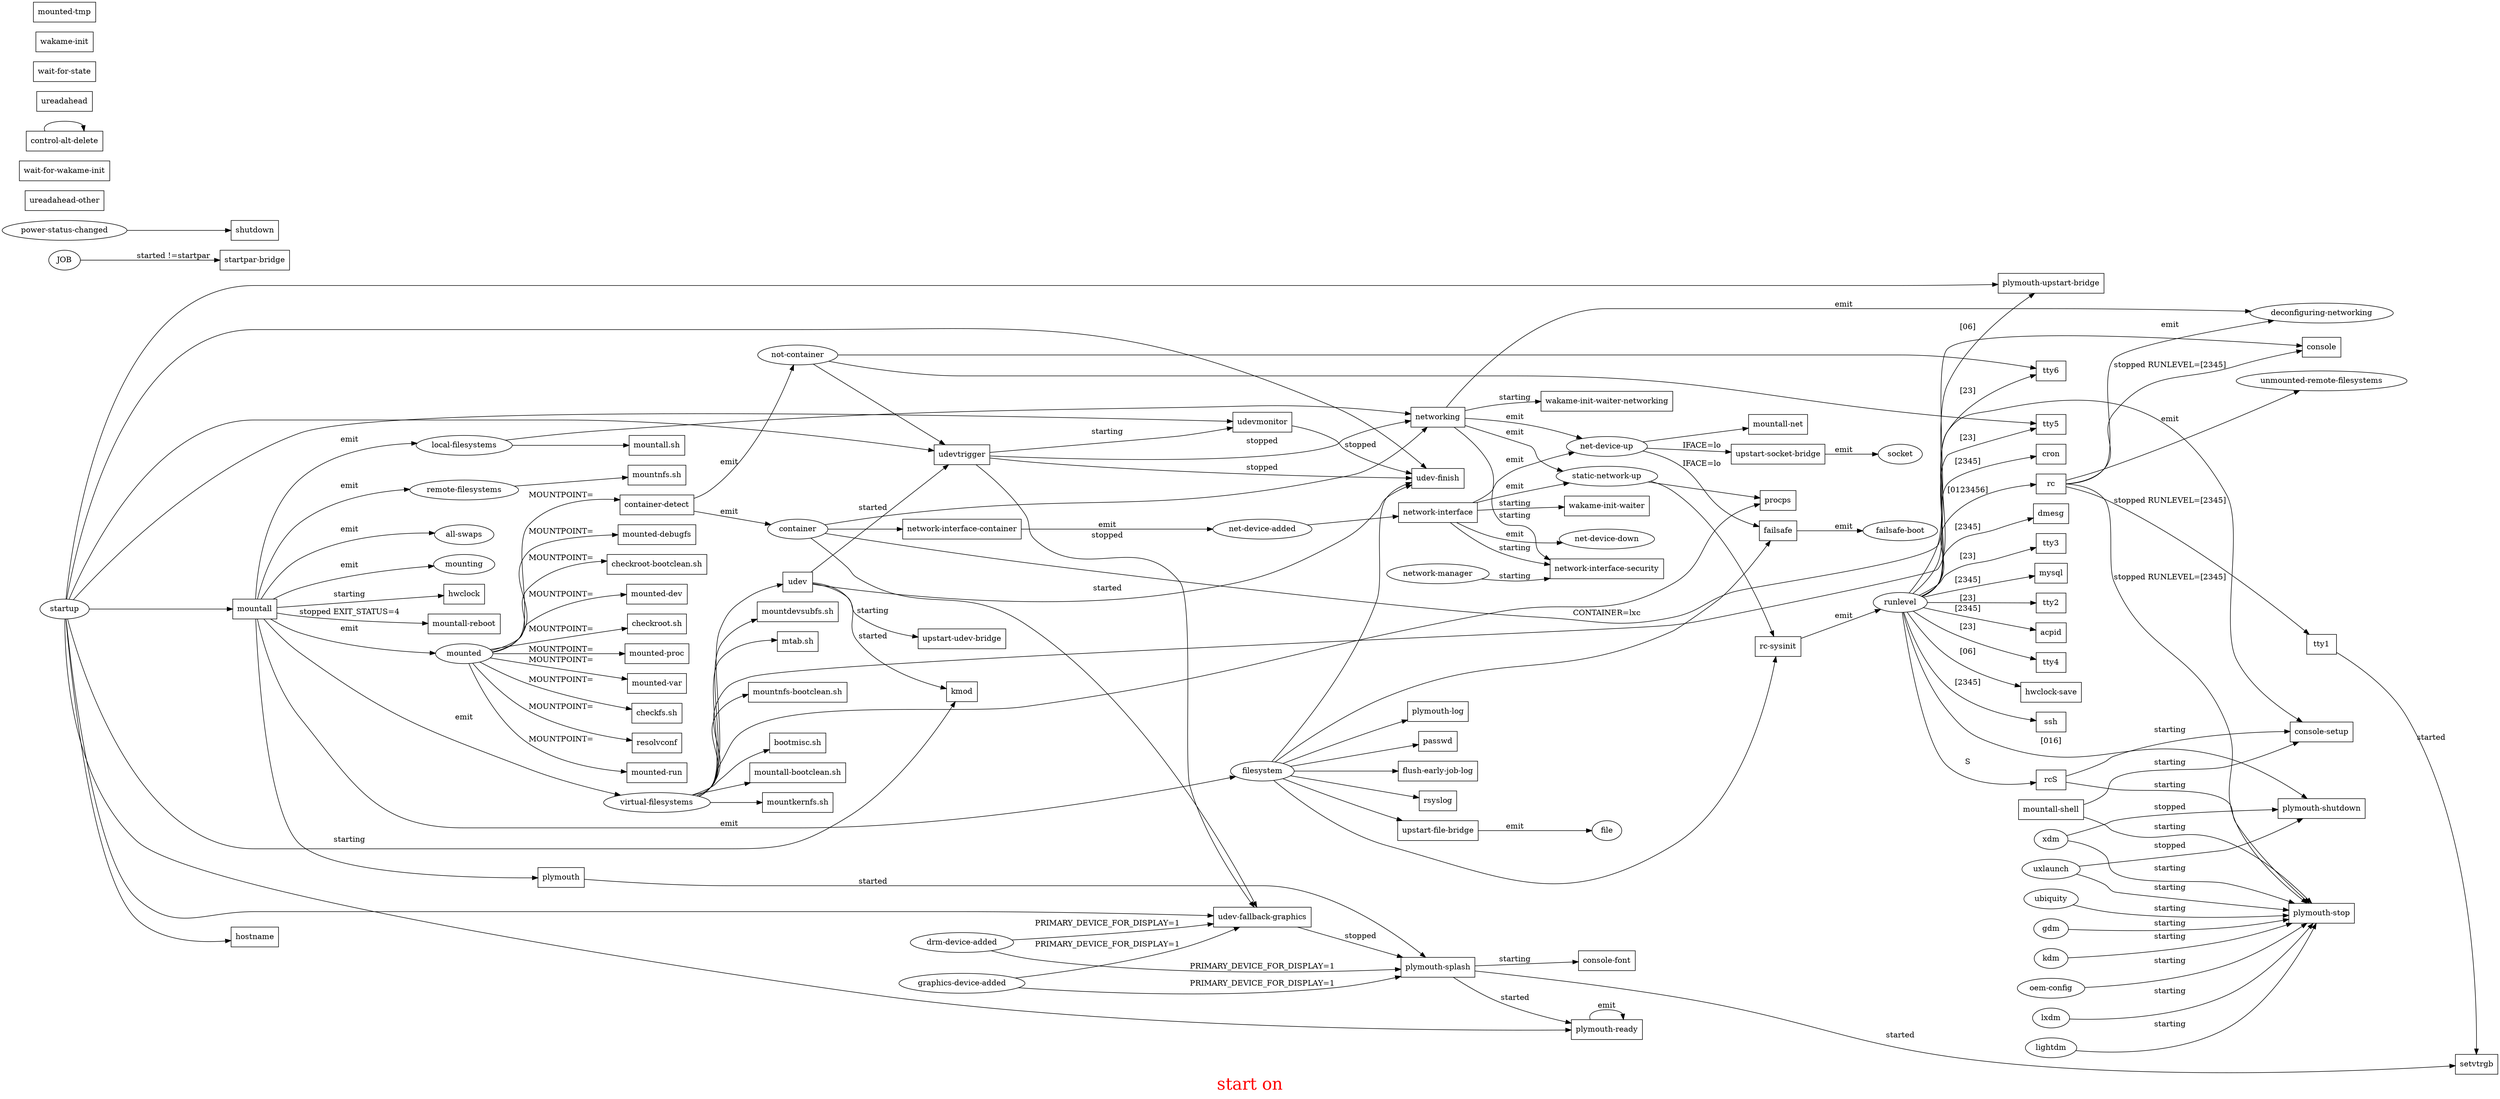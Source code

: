 digraph Upstart {
    graph [label="start on", rankdir = LR, fontsize = 30, fontcolor = red];
    node [shape = "ellipse"];
    startup;

 "plymouth-upstart-bridge" [shape = box];
 "startup" -> "plymouth-upstart-bridge";
 "runlevel" -> "plymouth-upstart-bridge" [label = "[06]"];
 "mounted-run" [shape = box];
 "mounted" -> "mounted-run" [label = "MOUNTPOINT="];
 "startpar-bridge" [shape = box];
 "JOB" -> "startpar-bridge" [label = "started !=startpar"];
 "tty3" [shape = box];
 "runlevel" -> "tty3" [label = "[23]"];
 "plymouth-stop" [shape = box];
 "gdm" -> "plymouth-stop" [label = "starting"];
 "kdm" -> "plymouth-stop" [label = "starting"];
 "xdm" -> "plymouth-stop" [label = "starting"];
 "lxdm" -> "plymouth-stop" [label = "starting"];
 "lightdm" -> "plymouth-stop" [label = "starting"];
 "uxlaunch" -> "plymouth-stop" [label = "starting"];
 "ubiquity" -> "plymouth-stop" [label = "starting"];
 "oem-config" -> "plymouth-stop" [label = "starting"];
 "rc" -> "plymouth-stop" [label = "stopped RUNLEVEL=[2345]"];
 "rcS" -> "plymouth-stop" [label = "starting"];
 "mountall-shell" -> "plymouth-stop" [label = "starting"];
 "rc-sysinit" [shape = box];
 "filesystem" -> "rc-sysinit";
 "static-network-up" -> "rc-sysinit";
 "rc-sysinit" -> "runlevel" [label = "emit"];
 "mtab.sh" [shape = box];
 "virtual-filesystems" -> "mtab.sh";
 "upstart-file-bridge" [shape = box];
 "filesystem" -> "upstart-file-bridge";
 "upstart-file-bridge" -> "file" [label = "emit"];
 "udev-fallback-graphics" [shape = box];
 "startup" -> "udev-fallback-graphics";
 "graphics-device-added" -> "udev-fallback-graphics" [label = "PRIMARY_DEVICE_FOR_DISPLAY=1"];
 "drm-device-added" -> "udev-fallback-graphics" [label = "PRIMARY_DEVICE_FOR_DISPLAY=1"];
 "udevtrigger" -> "udev-fallback-graphics" [label = "stopped"];
 "container" -> "udev-fallback-graphics";
 "upstart-udev-bridge" [shape = box];
 "udev" -> "upstart-udev-bridge" [label = "starting"];
 "plymouth-splash" [shape = box];
 "plymouth" -> "plymouth-splash" [label = "started"];
 "graphics-device-added" -> "plymouth-splash" [label = "PRIMARY_DEVICE_FOR_DISPLAY=1"];
 "drm-device-added" -> "plymouth-splash" [label = "PRIMARY_DEVICE_FOR_DISPLAY=1"];
 "udev-fallback-graphics" -> "plymouth-splash" [label = "stopped"];
 "shutdown" [shape = box];
 "power-status-changed" -> "shutdown";
 "mounted-debugfs" [shape = box];
 "mounted" -> "mounted-debugfs" [label = "MOUNTPOINT="];
 "passwd" [shape = box];
 "filesystem" -> "passwd";
 "mountall" [shape = box];
 "startup" -> "mountall";
 "mountall" -> "virtual-filesystems" [label = "emit"];
 "mountall" -> "local-filesystems" [label = "emit"];
 "mountall" -> "remote-filesystems" [label = "emit"];
 "mountall" -> "all-swaps" [label = "emit"];
 "mountall" -> "filesystem" [label = "emit"];
 "mountall" -> "mounting" [label = "emit"];
 "mountall" -> "mounted" [label = "emit"];
 "checkroot-bootclean.sh" [shape = box];
 "mounted" -> "checkroot-bootclean.sh" [label = "MOUNTPOINT="];
 "udev-finish" [shape = box];
 "startup" -> "udev-finish";
 "filesystem" -> "udev-finish";
 "udev" -> "udev-finish" [label = "started"];
 "udevtrigger" -> "udev-finish" [label = "stopped"];
 "udevmonitor" -> "udev-finish" [label = "stopped"];
 "mysql" [shape = box];
 "runlevel" -> "mysql" [label = "[2345]"];
 "console-font" [shape = box];
 "plymouth-splash" -> "console-font" [label = "starting"];
 "tty2" [shape = box];
 "runlevel" -> "tty2" [label = "[23]"];
 "ureadahead-other" [shape = box];
 "udev" [shape = box];
 "virtual-filesystems" -> "udev";
 "acpid" [shape = box];
 "runlevel" -> "acpid" [label = "[2345]"];
 "wait-for-wakame-init" [shape = box];
 "plymouth-ready" [shape = box];
 "startup" -> "plymouth-ready";
 "plymouth-splash" -> "plymouth-ready" [label = "started"];
 "plymouth-ready" -> "plymouth-ready" [label = "emit"];
 "control-alt-delete" [shape = box];
 "control-alt-delete" -> "control-alt-delete";
 "mounted-dev" [shape = box];
 "mounted" -> "mounted-dev" [label = "MOUNTPOINT="];
 "tty4" [shape = box];
 "runlevel" -> "tty4" [label = "[23]"];
 "checkroot.sh" [shape = box];
 "mounted" -> "checkroot.sh" [label = "MOUNTPOINT="];
 "mountnfs-bootclean.sh" [shape = box];
 "virtual-filesystems" -> "mountnfs-bootclean.sh";
 "mountall.sh" [shape = box];
 "local-filesystems" -> "mountall.sh";
 "setvtrgb" [shape = box];
 "plymouth-splash" -> "setvtrgb" [label = "started"];
 "tty1" -> "setvtrgb" [label = "started"];
 "kmod" [shape = box];
 "startup" -> "kmod";
 "udev" -> "kmod" [label = "started"];
 "mountall-net" [shape = box];
 "net-device-up" -> "mountall-net";
 "hwclock-save" [shape = box];
 "runlevel" -> "hwclock-save" [label = "[06]"];
 "hwclock" [shape = box];
 "mountall" -> "hwclock" [label = "starting"];
 "tty5" [shape = box];
 "runlevel" -> "tty5" [label = "[23]"];
 "not-container" -> "tty5";
 "console" [shape = box];
 "rc" -> "console" [label = "stopped RUNLEVEL=[2345]"];
 "container" -> "console" [label = "CONTAINER=lxc"];
 "container-detect" [shape = box];
 "mounted" -> "container-detect" [label = "MOUNTPOINT="];
 "container-detect" -> "container" [label = "emit"];
 "container-detect" -> "not-container" [label = "emit"];
 "procps" [shape = box];
 "virtual-filesystems" -> "procps";
 "static-network-up" -> "procps";
 "ssh" [shape = box];
 "runlevel" -> "ssh" [label = "[2345]"];
 "wakame-init-waiter" [shape = box];
 "network-interface" -> "wakame-init-waiter" [label = "starting"];
 "mounted-proc" [shape = box];
 "mounted" -> "mounted-proc" [label = "MOUNTPOINT="];
 "cron" [shape = box];
 "runlevel" -> "cron" [label = "[2345]"];
 "tty6" [shape = box];
 "runlevel" -> "tty6" [label = "[23]"];
 "not-container" -> "tty6";
 "network-interface-security" [shape = box];
 "network-interface" -> "network-interface-security" [label = "starting"];
 "network-manager" -> "network-interface-security" [label = "starting"];
 "networking" -> "network-interface-security" [label = "starting"];
 "upstart-socket-bridge" [shape = box];
 "net-device-up" -> "upstart-socket-bridge" [label = "IFACE=lo"];
 "upstart-socket-bridge" -> "socket" [label = "emit"];
 "plymouth-shutdown" [shape = box];
 "runlevel" -> "plymouth-shutdown" [label = "[016]"];
 "xdm" -> "plymouth-shutdown" [label = "stopped"];
 "uxlaunch" -> "plymouth-shutdown" [label = "stopped"];
 "udevtrigger" [shape = box];
 "startup" -> "udevtrigger";
 "udev" -> "udevtrigger" [label = "started"];
 "not-container" -> "udevtrigger";
 "ureadahead" [shape = box];
 "mountall-shell" [shape = box];
 "mountnfs.sh" [shape = box];
 "remote-filesystems" -> "mountnfs.sh";
 "failsafe" [shape = box];
 "filesystem" -> "failsafe";
 "net-device-up" -> "failsafe" [label = "IFACE=lo"];
 "failsafe" -> "failsafe-boot" [label = "emit"];
 "dmesg" [shape = box];
 "runlevel" -> "dmesg" [label = "[2345]"];
 "rc" [shape = box];
 "runlevel" -> "rc" [label = "[0123456]"];
 "rc" -> "deconfiguring-networking" [label = "emit"];
 "rc" -> "unmounted-remote-filesystems" [label = "emit"];
 "plymouth" [shape = box];
 "mountall" -> "plymouth" [label = "starting"];
 "hostname" [shape = box];
 "startup" -> "hostname";
 "wait-for-state" [shape = box];
 "console-setup" [shape = box];
 "virtual-filesystems" -> "console-setup";
 "rcS" -> "console-setup" [label = "starting"];
 "mountall-shell" -> "console-setup" [label = "starting"];
 "wakame-init" [shape = box];
 "networking" [shape = box];
 "local-filesystems" -> "networking";
 "udevtrigger" -> "networking" [label = "stopped"];
 "container" -> "networking";
 "networking" -> "static-network-up" [label = "emit"];
 "networking" -> "net-device-up" [label = "emit"];
 "networking" -> "deconfiguring-networking" [label = "emit"];
 "network-interface-container" [shape = box];
 "container" -> "network-interface-container";
 "network-interface-container" -> "net-device-added" [label = "emit"];
 "mountall-reboot" [shape = box];
 "mountall" -> "mountall-reboot" [label = "stopped EXIT_STATUS=4"];
 "tty1" [shape = box];
 "rc" -> "tty1" [label = "stopped RUNLEVEL=[2345]"];
 "mounted-var" [shape = box];
 "mounted" -> "mounted-var" [label = "MOUNTPOINT="];
 "network-interface" [shape = box];
 "net-device-added" -> "network-interface";
 "network-interface" -> "net-device-up" [label = "emit"];
 "network-interface" -> "net-device-down" [label = "emit"];
 "network-interface" -> "static-network-up" [label = "emit"];
 "bootmisc.sh" [shape = box];
 "virtual-filesystems" -> "bootmisc.sh";
 "checkfs.sh" [shape = box];
 "mounted" -> "checkfs.sh" [label = "MOUNTPOINT="];
 "mountall-bootclean.sh" [shape = box];
 "virtual-filesystems" -> "mountall-bootclean.sh";
 "rcS" [shape = box];
 "runlevel" -> "rcS" [label = "S"];
 "udevmonitor" [shape = box];
 "startup" -> "udevmonitor";
 "udevtrigger" -> "udevmonitor" [label = "starting"];
 "resolvconf" [shape = box];
 "mounted" -> "resolvconf" [label = "MOUNTPOINT="];
 "mounted-tmp" [shape = box];
 "wakame-init-waiter-networking" [shape = box];
 "networking" -> "wakame-init-waiter-networking" [label = "starting"];
 "mountkernfs.sh" [shape = box];
 "virtual-filesystems" -> "mountkernfs.sh";
 "flush-early-job-log" [shape = box];
 "filesystem" -> "flush-early-job-log";
 "mountdevsubfs.sh" [shape = box];
 "virtual-filesystems" -> "mountdevsubfs.sh";
 "rsyslog" [shape = box];
 "filesystem" -> "rsyslog";
 "plymouth-log" [shape = box];
 "filesystem" -> "plymouth-log";

}

digraph Upstart {
    graph [label="stop on", rankdir = LR, fontsize = 30, fontcolor = red];
    node [shape = "ellipse"];

 "plymouth-upstart-bridge" [shape = box];
 "plymouth" -> "plymouth-upstart-bridge" [label = "stopping"];
 "plymouth-shutdown" -> "plymouth-upstart-bridge" [label = "stopping"];
 "mounted-run" [shape = box];
 "startpar-bridge" [shape = box];
 "tty3" [shape = box];
 "runlevel" -> "tty3" [label = "[!23]"];
 "plymouth-stop" [shape = box];
 "plymouth" -> "plymouth-stop" [label = "stopped"];
 "rc-sysinit" [shape = box];
 "runlevel" -> "rc-sysinit";
 "mtab.sh" [shape = box];
 "upstart-file-bridge" [shape = box];
 "runlevel" -> "upstart-file-bridge" [label = "[!2345]"];
 "udev-fallback-graphics" [shape = box];
 "upstart-udev-bridge" [shape = box];
 "udev" -> "upstart-udev-bridge" [label = "stopped"];
 "plymouth-splash" [shape = box];
 "shutdown" [shape = box];
 "mounted-debugfs" [shape = box];
 "passwd" [shape = box];
 "mountall" [shape = box];
 "rcS" -> "mountall" [label = "starting"];
 "checkroot-bootclean.sh" [shape = box];
 "udev-finish" [shape = box];
 "mysql" [shape = box];
 "rc" -> "mysql" [label = "starting RUNLEVEL=[016]"];
 "console-font" [shape = box];
 "tty2" [shape = box];
 "runlevel" -> "tty2" [label = "[!23]"];
 "ureadahead-other" [shape = box];
 "udev" [shape = box];
 "runlevel" -> "udev" [label = "[06]"];
 "acpid" [shape = box];
 "runlevel" -> "acpid" [label = "[!2345]"];
 "wait-for-wakame-init" [shape = box];
 "plymouth-ready" [shape = box];
 "control-alt-delete" [shape = box];
 "mounted-dev" [shape = box];
 "tty4" [shape = box];
 "runlevel" -> "tty4" [label = "[!23]"];
 "checkroot.sh" [shape = box];
 "mountnfs-bootclean.sh" [shape = box];
 "mountall.sh" [shape = box];
 "setvtrgb" [shape = box];
 "kmod" [shape = box];
 "mountall-net" [shape = box];
 "hwclock-save" [shape = box];
 "hwclock" [shape = box];
 "tty5" [shape = box];
 "runlevel" -> "tty5" [label = "[!23]"];
 "console" [shape = box];
 "runlevel" -> "console" [label = "[!2345]"];
 "container-detect" [shape = box];
 "procps" [shape = box];
 "ssh" [shape = box];
 "runlevel" -> "ssh" [label = "[!2345]"];
 "wakame-init-waiter" [shape = box];
 "mounted-proc" [shape = box];
 "cron" [shape = box];
 "runlevel" -> "cron" [label = "[!2345]"];
 "tty6" [shape = box];
 "runlevel" -> "tty6" [label = "[!23]"];
 "network-interface-security" [shape = box];
 "upstart-socket-bridge" [shape = box];
 "runlevel" -> "upstart-socket-bridge" [label = "[!2345]"];
 "plymouth-shutdown" [shape = box];
 "udevtrigger" [shape = box];
 "ureadahead" [shape = box];
 "mountall-shell" [shape = box];
 "runlevel" -> "mountall-shell" [label = "[06]"];
 "mountnfs.sh" [shape = box];
 "failsafe" [shape = box];
 "static-network-up" -> "failsafe";
 "rc-sysinit" -> "failsafe" [label = "starting"];
 "dmesg" [shape = box];
 "rc" [shape = box];
 "runlevel" -> "rc" [label = "[!"];
 "plymouth" [shape = box];
 "hostname" [shape = box];
 "wait-for-state" [shape = box];
 "started" -> "wait-for-state";
 "console-setup" [shape = box];
 "wakame-init" [shape = box];
 "networking" [shape = box];
 "unmounted-remote-filesystems" -> "networking";
 "network-interface-container" [shape = box];
 "mountall-reboot" [shape = box];
 "tty1" [shape = box];
 "runlevel" -> "tty1" [label = "[!2345]"];
 "mounted-var" [shape = box];
 "network-interface" [shape = box];
 "net-device-removed" -> "network-interface" [label = "INTERFACE="];
 "bootmisc.sh" [shape = box];
 "checkfs.sh" [shape = box];
 "mountall-bootclean.sh" [shape = box];
 "rcS" [shape = box];
 "runlevel" -> "rcS" [label = "[!S]"];
 "udevmonitor" [shape = box];
 "udevtrigger" -> "udevmonitor" [label = "stopped"];
 "resolvconf" [shape = box];
 "runlevel" -> "resolvconf" [label = "[06]"];
 "mounted-tmp" [shape = box];
 "wakame-init-waiter-networking" [shape = box];
 "mountkernfs.sh" [shape = box];
 "flush-early-job-log" [shape = box];
 "mountdevsubfs.sh" [shape = box];
 "rsyslog" [shape = box];
 "runlevel" -> "rsyslog" [label = "[06]"];
 "plymouth-log" [shape = box];

}
